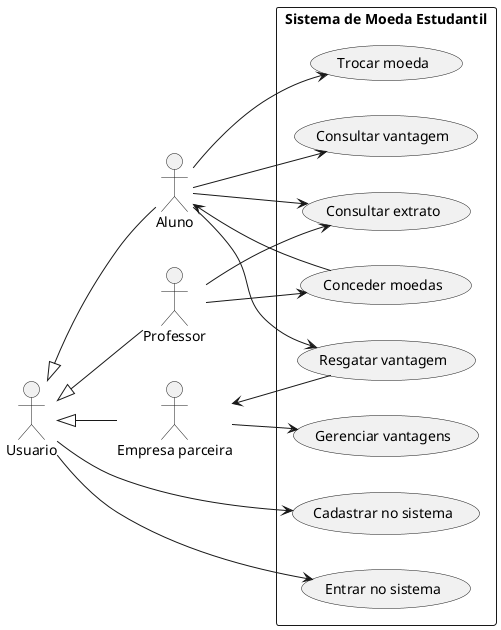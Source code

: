 ```
@startuml

left to right direction
actor "Usuario" as usuario
actor "Aluno" as aluno
actor "Professor" as professor
actor "Empresa parceira" as parceiro

rectangle "Sistema de Moeda Estudantil" {
    usuario --> (Cadastrar no sistema)
    usuario --> (Entrar no sistema)

    aluno --> (Trocar moeda)
    aluno --> (Resgatar vantagem)
    aluno --> (Consultar vantagem)
    aluno --> (Consultar extrato)
    aluno <-- (Conceder moedas)
    
    professor --> (Conceder moedas)
    professor --> (Consultar extrato) 

    parceiro --> (Gerenciar vantagens)
    parceiro <-- (Resgatar vantagem)

    usuario <|-- aluno
    usuario <|-- professor
    usuario <|-- parceiro
}

@enduml
```